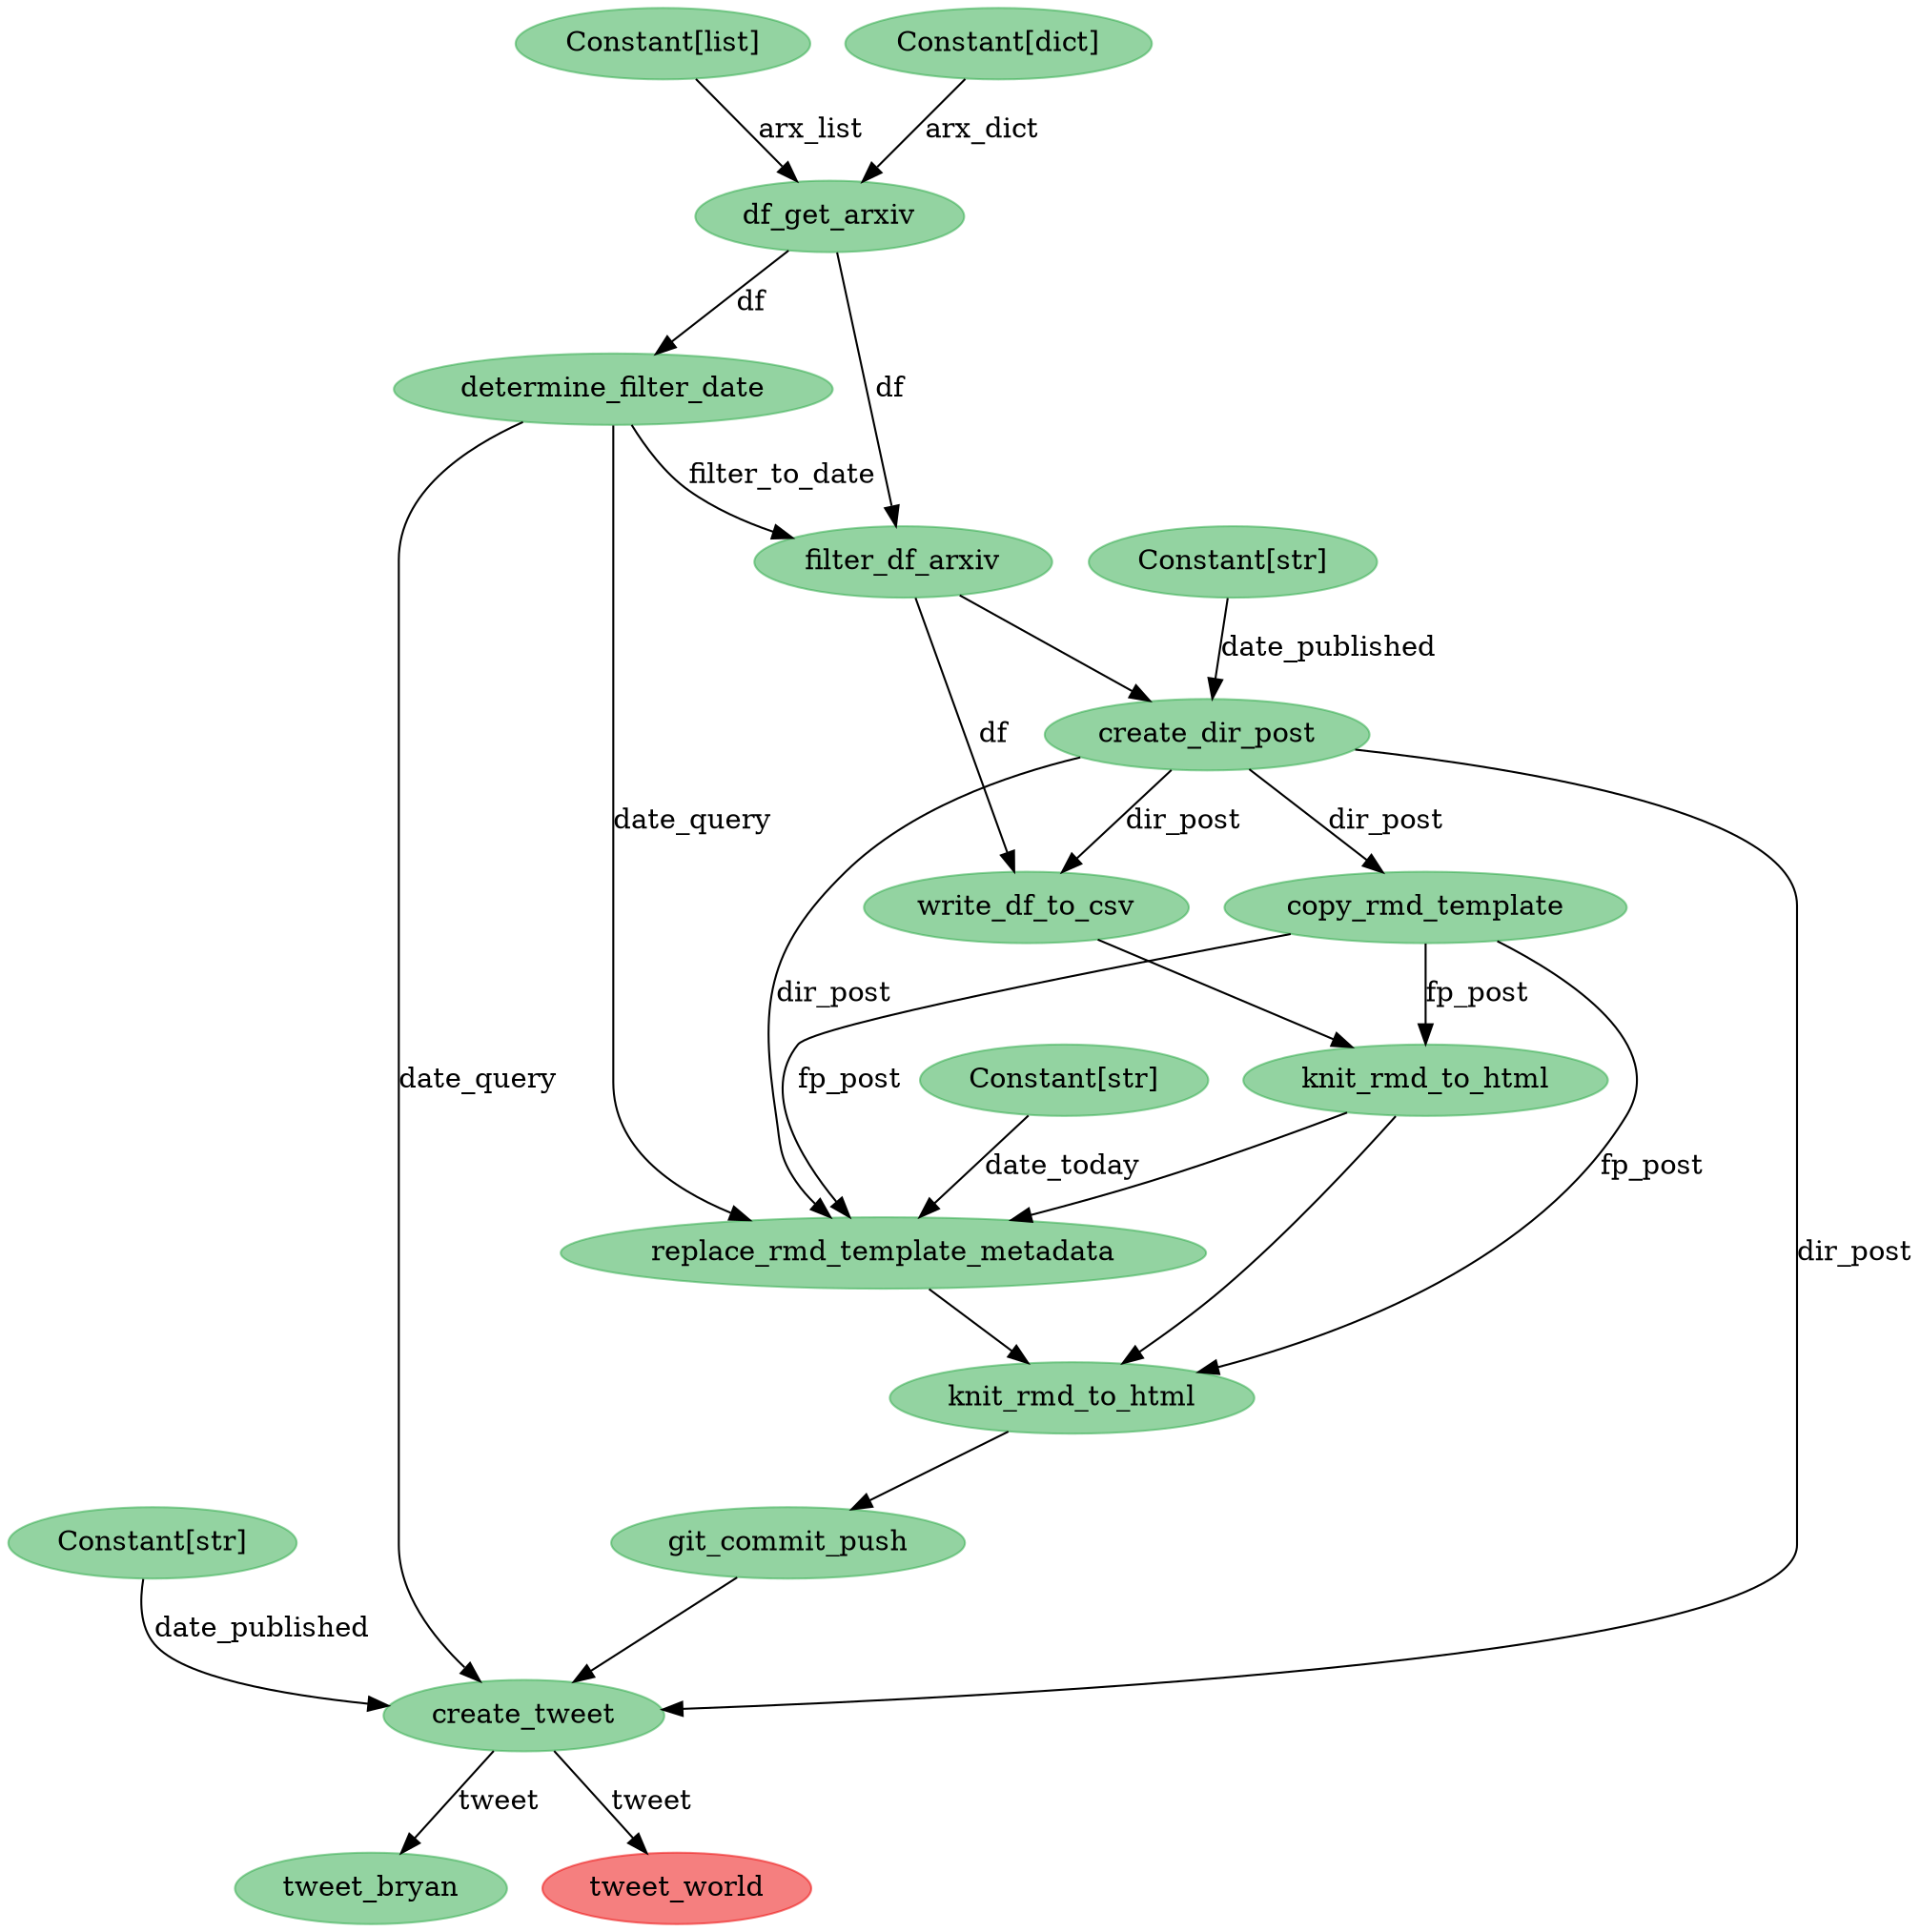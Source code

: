 digraph {
	4619692368 [label="Constant[str]" color="#28a74580" colorscheme=svg shape=ellipse style=filled]
	4619692048 [label=git_commit_push color="#28a74580" colorscheme=svg shape=ellipse style=filled]
	4619691728 [label=knit_rmd_to_html color="#28a74580" colorscheme=svg shape=ellipse style=filled]
	4619692752 [label=tweet_bryan color="#28a74580" colorscheme=svg shape=ellipse style=filled]
	4619692944 [label=tweet_world color="#eb000080" colorscheme=svg shape=ellipse style=filled]
	4619692304 [label=create_tweet color="#28a74580" colorscheme=svg shape=ellipse style=filled]
	4619652112 [label=df_get_arxiv color="#28a74580" colorscheme=svg shape=ellipse style=filled]
	4619652880 [label=filter_df_arxiv color="#28a74580" colorscheme=svg shape=ellipse style=filled]
	4605554512 [label="Constant[list]" color="#28a74580" colorscheme=svg shape=ellipse style=filled]
	4619652688 [label=determine_filter_date color="#28a74580" colorscheme=svg shape=ellipse style=filled]
	4619651792 [label="Constant[dict]" color="#28a74580" colorscheme=svg shape=ellipse style=filled]
	4619653008 [label=create_dir_post color="#28a74580" colorscheme=svg shape=ellipse style=filled]
	4619690512 [label="Constant[str]" color="#28a74580" colorscheme=svg shape=ellipse style=filled]
	4619690064 [label=write_df_to_csv color="#28a74580" colorscheme=svg shape=ellipse style=filled]
	4619690640 [label=copy_rmd_template color="#28a74580" colorscheme=svg shape=ellipse style=filled]
	4619690832 [label=knit_rmd_to_html color="#28a74580" colorscheme=svg shape=ellipse style=filled]
	4619691088 [label=replace_rmd_template_metadata color="#28a74580" colorscheme=svg shape=ellipse style=filled]
	4619691152 [label="Constant[str]" color="#28a74580" colorscheme=svg shape=ellipse style=filled]
	4619692304 -> 4619692944 [label=tweet]
	4619692368 -> 4619692304 [label=date_published]
	4619690640 -> 4619690832 [label=fp_post]
	4619690640 -> 4619691088 [label=fp_post]
	4619690640 -> 4619691728 [label=fp_post]
	4619652112 -> 4619652688 [label=df]
	4619652880 -> 4619690064 [label=df]
	4619653008 -> 4619690064 [label=dir_post]
	4619691728 -> 4619692048
	4619652688 -> 4619692304 [label=date_query]
	4619651792 -> 4619652112 [label=arx_dict]
	4619653008 -> 4619690640 [label=dir_post]
	4619653008 -> 4619692304 [label=dir_post]
	4619652688 -> 4619652880 [label=filter_to_date]
	4619692304 -> 4619692752 [label=tweet]
	4619690512 -> 4619653008 [label=date_published]
	4605554512 -> 4619652112 [label=arx_list]
	4619652112 -> 4619652880 [label=df]
	4619652688 -> 4619691088 [label=date_query]
	4619652880 -> 4619653008
	4619690064 -> 4619690832
	4619690832 -> 4619691088
	4619690832 -> 4619691728
	4619691088 -> 4619691728
	4619692048 -> 4619692304
	4619691152 -> 4619691088 [label=date_today]
	4619653008 -> 4619691088 [label=dir_post]
}

